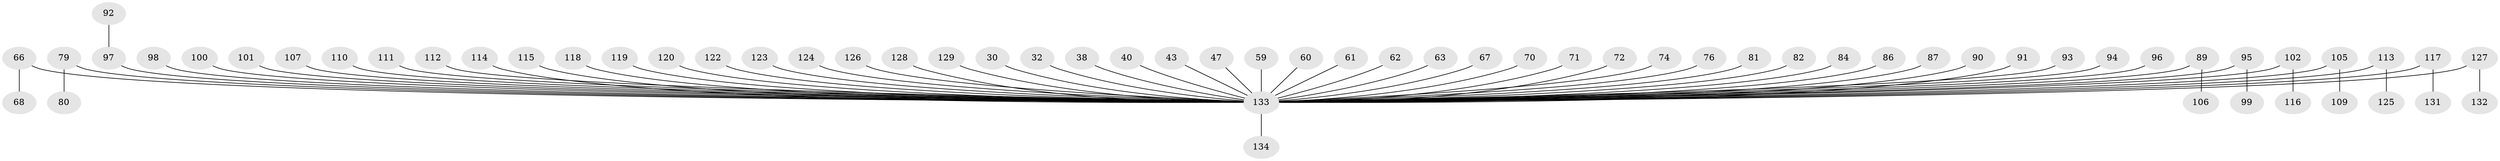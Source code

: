 // original degree distribution, {6: 0.029850746268656716, 9: 0.007462686567164179, 4: 0.03731343283582089, 5: 0.029850746268656716, 3: 0.1417910447761194, 2: 0.26119402985074625, 1: 0.4925373134328358}
// Generated by graph-tools (version 1.1) at 2025/52/03/09/25 04:52:51]
// undirected, 67 vertices, 66 edges
graph export_dot {
graph [start="1"]
  node [color=gray90,style=filled];
  30;
  32;
  38;
  40;
  43;
  47;
  59 [super="+22"];
  60;
  61;
  62;
  63;
  66 [super="+37"];
  67;
  68;
  70;
  71;
  72;
  74;
  76;
  79;
  80;
  81;
  82;
  84;
  86;
  87;
  89;
  90;
  91;
  92;
  93;
  94;
  95;
  96;
  97 [super="+83"];
  98;
  99;
  100;
  101;
  102;
  105 [super="+88"];
  106;
  107;
  109;
  110;
  111;
  112;
  113 [super="+53"];
  114;
  115;
  116;
  117;
  118;
  119;
  120;
  122;
  123;
  124;
  125;
  126;
  127;
  128;
  129;
  131;
  132;
  133 [super="+56+130+77+108+25+28"];
  134;
  30 -- 133;
  32 -- 133;
  38 -- 133;
  40 -- 133;
  43 -- 133;
  47 -- 133;
  59 -- 133;
  60 -- 133;
  61 -- 133;
  62 -- 133;
  63 -- 133;
  66 -- 68;
  66 -- 133;
  67 -- 133;
  70 -- 133;
  71 -- 133;
  72 -- 133;
  74 -- 133;
  76 -- 133;
  79 -- 80;
  79 -- 133;
  81 -- 133;
  82 -- 133;
  84 -- 133;
  86 -- 133;
  87 -- 133;
  89 -- 106;
  89 -- 133;
  90 -- 133;
  91 -- 133;
  92 -- 97;
  93 -- 133;
  94 -- 133;
  95 -- 99;
  95 -- 133;
  96 -- 133;
  97 -- 133;
  98 -- 133;
  100 -- 133;
  101 -- 133;
  102 -- 116;
  102 -- 133;
  105 -- 109;
  105 -- 133;
  107 -- 133;
  110 -- 133;
  111 -- 133;
  112 -- 133;
  113 -- 125;
  113 -- 133;
  114 -- 133;
  115 -- 133;
  117 -- 131;
  117 -- 133;
  118 -- 133;
  119 -- 133;
  120 -- 133;
  122 -- 133;
  123 -- 133;
  124 -- 133;
  126 -- 133;
  127 -- 132;
  127 -- 133;
  128 -- 133;
  129 -- 133;
  133 -- 134;
}
